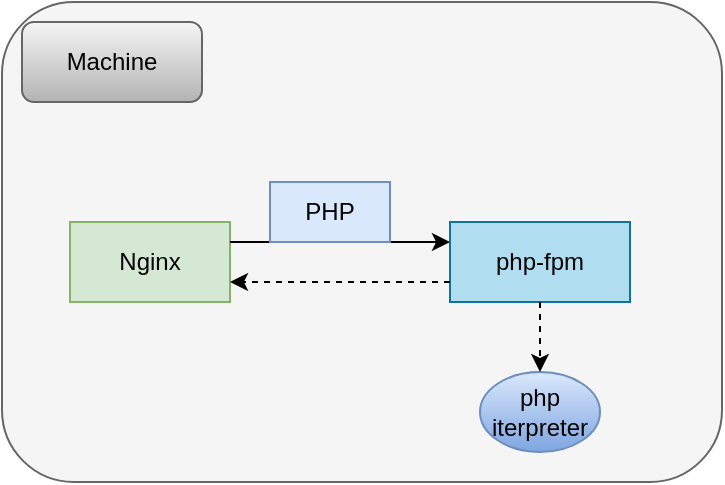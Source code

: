 <mxfile version="21.2.1" type="device">
  <diagram name="第 1 页" id="WQRsWZXMIezKSM4RHjdc">
    <mxGraphModel dx="901" dy="674" grid="1" gridSize="10" guides="1" tooltips="1" connect="1" arrows="1" fold="1" page="1" pageScale="1" pageWidth="827" pageHeight="1169" math="0" shadow="0">
      <root>
        <mxCell id="0" />
        <mxCell id="1" parent="0" />
        <mxCell id="_8J5g_3Jw-EErBX4yahz-1" value="" style="rounded=1;whiteSpace=wrap;html=1;fillColor=#f5f5f5;fontColor=#333333;strokeColor=#666666;" vertex="1" parent="1">
          <mxGeometry x="100" y="380" width="360" height="240" as="geometry" />
        </mxCell>
        <mxCell id="_8J5g_3Jw-EErBX4yahz-2" value="Nginx" style="rounded=0;whiteSpace=wrap;html=1;fillColor=#d5e8d4;strokeColor=#82b366;" vertex="1" parent="1">
          <mxGeometry x="134" y="490" width="80" height="40" as="geometry" />
        </mxCell>
        <mxCell id="_8J5g_3Jw-EErBX4yahz-8" value="Machine" style="rounded=1;whiteSpace=wrap;html=1;fillColor=#f5f5f5;gradientColor=#b3b3b3;strokeColor=#666666;" vertex="1" parent="1">
          <mxGeometry x="110" y="390" width="90" height="40" as="geometry" />
        </mxCell>
        <mxCell id="_8J5g_3Jw-EErBX4yahz-10" style="edgeStyle=orthogonalEdgeStyle;rounded=0;orthogonalLoop=1;jettySize=auto;html=1;exitX=0.5;exitY=1;exitDx=0;exitDy=0;" edge="1" parent="1">
          <mxGeometry relative="1" as="geometry">
            <mxPoint x="235" y="460" as="sourcePoint" />
            <mxPoint x="235" y="460" as="targetPoint" />
          </mxGeometry>
        </mxCell>
        <mxCell id="_8J5g_3Jw-EErBX4yahz-11" value="php-fpm" style="rounded=0;whiteSpace=wrap;html=1;fillColor=#b1ddf0;strokeColor=#10739e;" vertex="1" parent="1">
          <mxGeometry x="324" y="490" width="90" height="40" as="geometry" />
        </mxCell>
        <mxCell id="_8J5g_3Jw-EErBX4yahz-12" value="" style="endArrow=classic;html=1;rounded=0;exitX=1;exitY=0.25;exitDx=0;exitDy=0;entryX=0;entryY=0.25;entryDx=0;entryDy=0;" edge="1" parent="1" source="_8J5g_3Jw-EErBX4yahz-2" target="_8J5g_3Jw-EErBX4yahz-11">
          <mxGeometry width="50" height="50" relative="1" as="geometry">
            <mxPoint x="244" y="500" as="sourcePoint" />
            <mxPoint x="294" y="450" as="targetPoint" />
          </mxGeometry>
        </mxCell>
        <mxCell id="_8J5g_3Jw-EErBX4yahz-13" value="PHP" style="rounded=0;whiteSpace=wrap;html=1;fillColor=#dae8fc;strokeColor=#6c8ebf;" vertex="1" parent="1">
          <mxGeometry x="234" y="470" width="60" height="30" as="geometry" />
        </mxCell>
        <mxCell id="_8J5g_3Jw-EErBX4yahz-14" value="" style="endArrow=classic;html=1;rounded=0;exitX=0;exitY=0.75;exitDx=0;exitDy=0;entryX=1;entryY=0.75;entryDx=0;entryDy=0;dashed=1;" edge="1" parent="1" source="_8J5g_3Jw-EErBX4yahz-11" target="_8J5g_3Jw-EErBX4yahz-2">
          <mxGeometry width="50" height="50" relative="1" as="geometry">
            <mxPoint x="364" y="600" as="sourcePoint" />
            <mxPoint x="414" y="550" as="targetPoint" />
          </mxGeometry>
        </mxCell>
        <mxCell id="_8J5g_3Jw-EErBX4yahz-15" value="php iterpreter" style="ellipse;whiteSpace=wrap;html=1;fillColor=#dae8fc;strokeColor=#6c8ebf;gradientColor=#7ea6e0;" vertex="1" parent="1">
          <mxGeometry x="339" y="565" width="60" height="40" as="geometry" />
        </mxCell>
        <mxCell id="_8J5g_3Jw-EErBX4yahz-16" value="" style="endArrow=classic;html=1;rounded=0;exitX=0.5;exitY=1;exitDx=0;exitDy=0;entryX=0.5;entryY=0;entryDx=0;entryDy=0;dashed=1;" edge="1" parent="1" source="_8J5g_3Jw-EErBX4yahz-11" target="_8J5g_3Jw-EErBX4yahz-15">
          <mxGeometry width="50" height="50" relative="1" as="geometry">
            <mxPoint x="370" y="570" as="sourcePoint" />
            <mxPoint x="420" y="520" as="targetPoint" />
          </mxGeometry>
        </mxCell>
      </root>
    </mxGraphModel>
  </diagram>
</mxfile>

